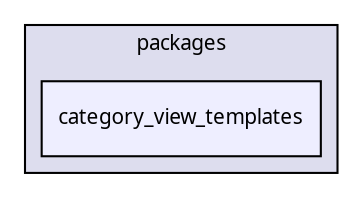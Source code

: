 digraph "packages/category/packages/category_view/packages/category_view_templates/" {
  compound=true
  node [ fontsize="10", fontname="FreeSans.ttf"];
  edge [ labelfontsize="10", labelfontname="FreeSans.ttf"];
  subgraph clusterdir_2e362ac81d410685f984f1c7081167e8 {
    graph [ bgcolor="#ddddee", pencolor="black", label="packages" fontname="FreeSans.ttf", fontsize="10", URL="dir_2e362ac81d410685f984f1c7081167e8.html"]
  dir_7065ca8bb8ce530715e70eb5cc3f78b1 [shape=box, label="category_view_templates", style="filled", fillcolor="#eeeeff", pencolor="black", URL="dir_7065ca8bb8ce530715e70eb5cc3f78b1.html"];
  }
}
